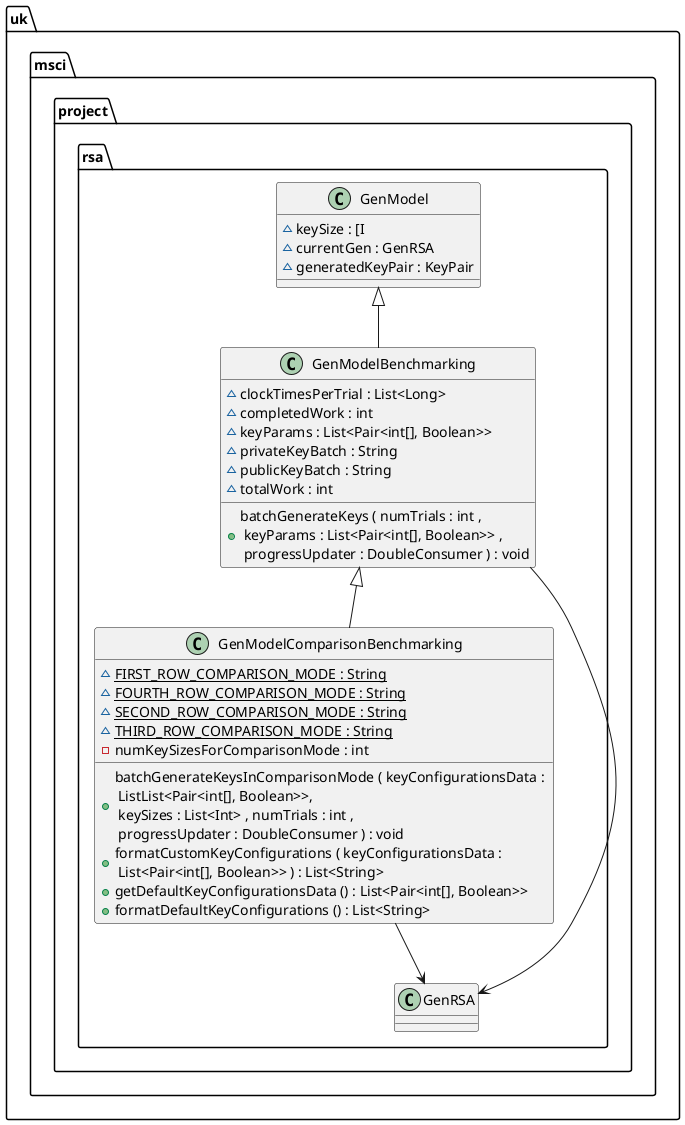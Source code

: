 @startuml

class uk.msci.project.rsa.GenModel{
	{field} ~keySize : [I
	{field} ~currentGen : GenRSA
	{field} ~generatedKeyPair : KeyPair
}


class uk.msci.project.rsa.GenModelBenchmarking extends uk.msci.project.rsa.GenModel {
	{field} ~clockTimesPerTrial : List<Long>
	{field} ~completedWork : int
	{field} ~keyParams : List<Pair<int[], Boolean>>
	{field} ~privateKeyBatch : String
	{field} ~publicKeyBatch : String
	{field} ~totalWork : int
	{method} +batchGenerateKeys ( numTrials : int , \n keyParams : List<Pair<int[], Boolean>> , \n progressUpdater : DoubleConsumer ) : void


}


class uk.msci.project.rsa.GenModelComparisonBenchmarking extends uk.msci.project.rsa.GenModelBenchmarking{
	{field} {static} ~FIRST_ROW_COMPARISON_MODE : String
	{field} {static} ~FOURTH_ROW_COMPARISON_MODE : String
	{field} {static} ~SECOND_ROW_COMPARISON_MODE : String
	{field} {static} ~THIRD_ROW_COMPARISON_MODE : String
	{field} -numKeySizesForComparisonMode : int
	{method} +batchGenerateKeysInComparisonMode ( keyConfigurationsData : \n ListList<Pair<int[], Boolean>>, \n keySizes : List<Int> , numTrials : int , \n progressUpdater : DoubleConsumer ) : void
	{method} +formatCustomKeyConfigurations ( keyConfigurationsData : \n List<Pair<int[], Boolean>> ) : List<String>
	{method} +getDefaultKeyConfigurationsData () : List<Pair<int[], Boolean>>
  {method} +formatDefaultKeyConfigurations () : List<String>

}


class uk.msci.project.rsa.GenRSA {}


uk.msci.project.rsa.GenModelBenchmarking --> uk.msci.project.rsa.GenRSA

uk.msci.project.rsa.GenModelComparisonBenchmarking --> uk.msci.project.rsa.GenRSA




@enduml


